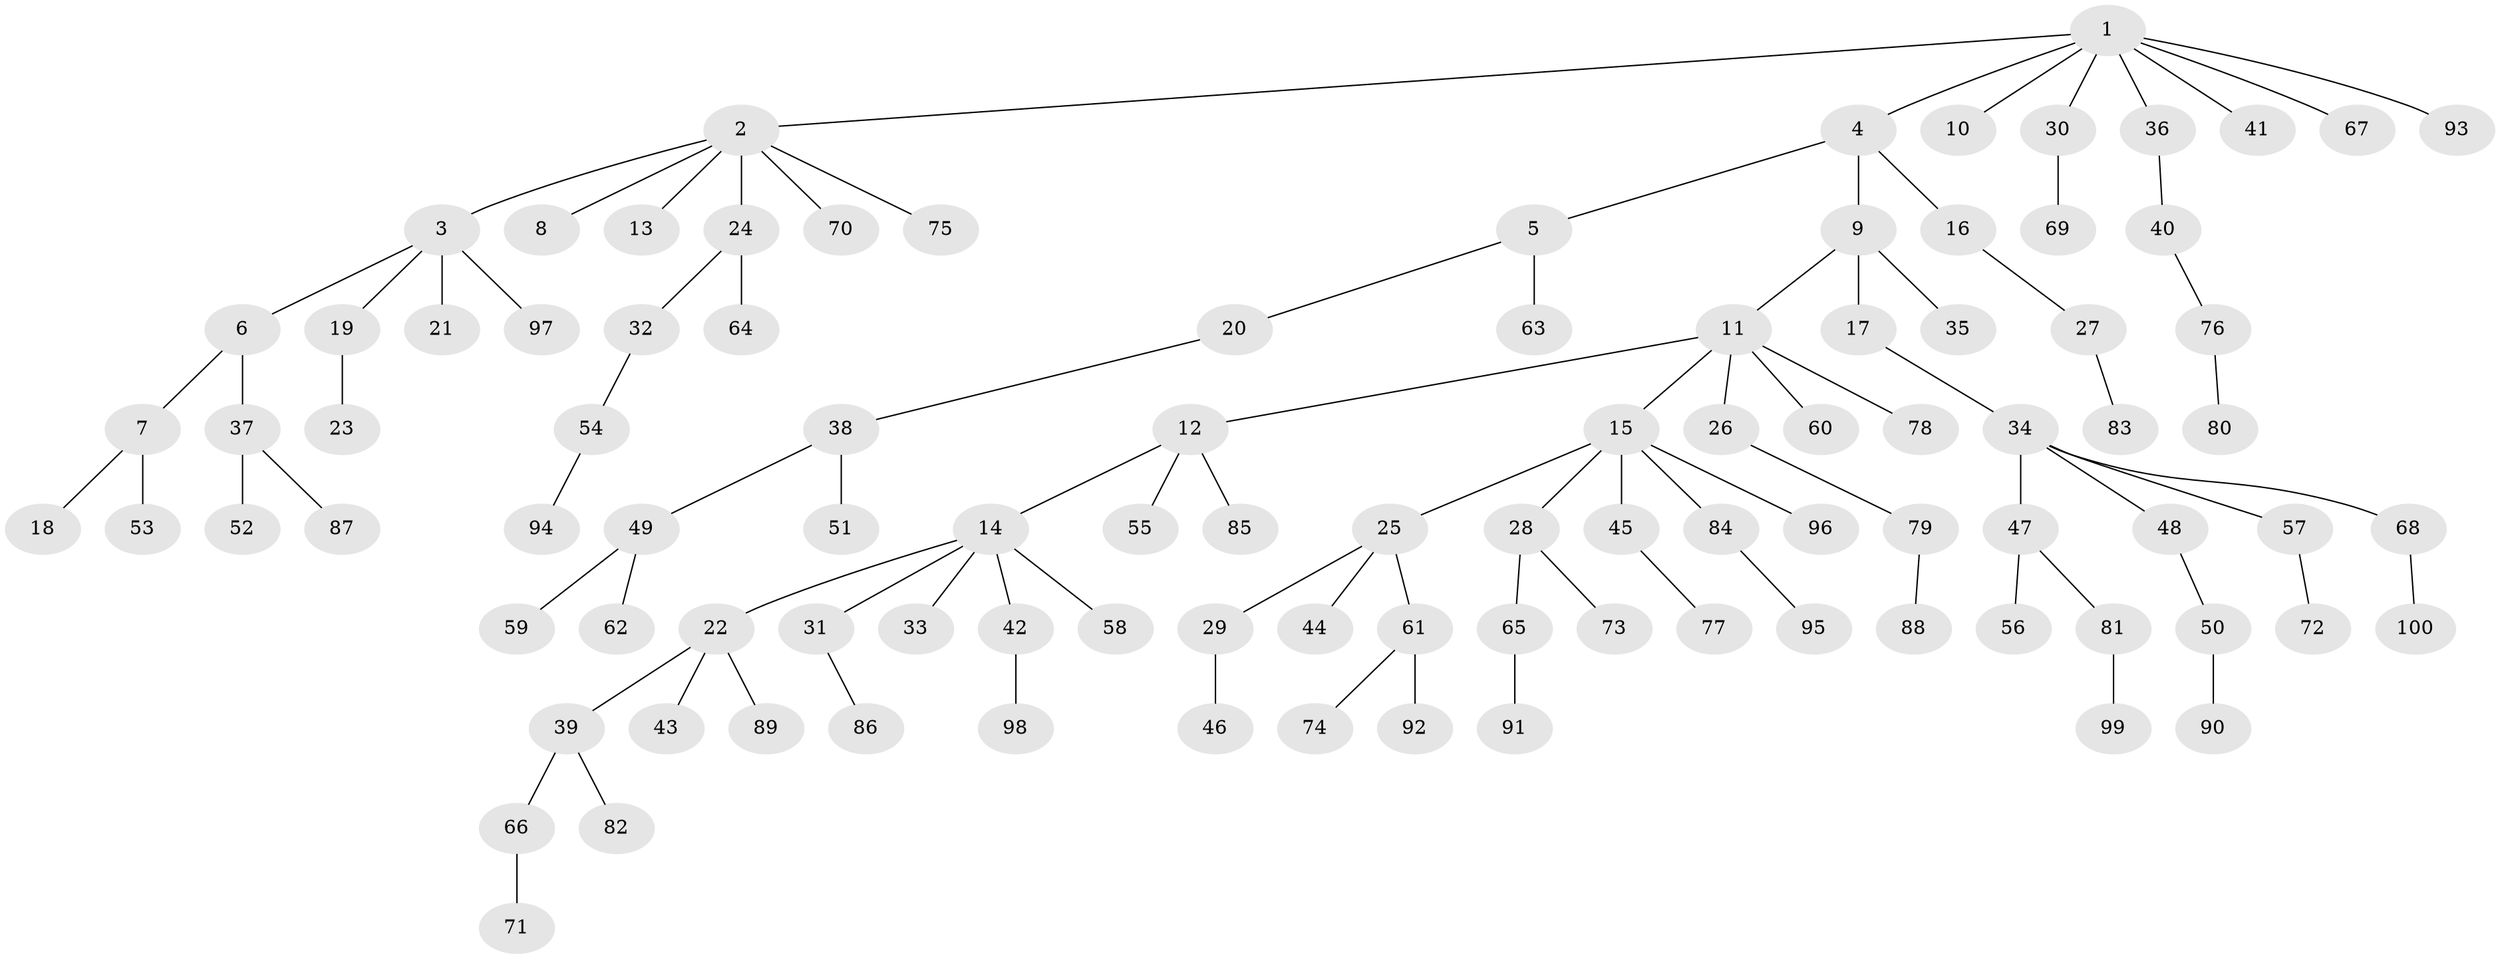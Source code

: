 // Generated by graph-tools (version 1.1) at 2025/11/02/21/25 10:11:10]
// undirected, 100 vertices, 99 edges
graph export_dot {
graph [start="1"]
  node [color=gray90,style=filled];
  1;
  2;
  3;
  4;
  5;
  6;
  7;
  8;
  9;
  10;
  11;
  12;
  13;
  14;
  15;
  16;
  17;
  18;
  19;
  20;
  21;
  22;
  23;
  24;
  25;
  26;
  27;
  28;
  29;
  30;
  31;
  32;
  33;
  34;
  35;
  36;
  37;
  38;
  39;
  40;
  41;
  42;
  43;
  44;
  45;
  46;
  47;
  48;
  49;
  50;
  51;
  52;
  53;
  54;
  55;
  56;
  57;
  58;
  59;
  60;
  61;
  62;
  63;
  64;
  65;
  66;
  67;
  68;
  69;
  70;
  71;
  72;
  73;
  74;
  75;
  76;
  77;
  78;
  79;
  80;
  81;
  82;
  83;
  84;
  85;
  86;
  87;
  88;
  89;
  90;
  91;
  92;
  93;
  94;
  95;
  96;
  97;
  98;
  99;
  100;
  1 -- 2;
  1 -- 4;
  1 -- 10;
  1 -- 30;
  1 -- 36;
  1 -- 41;
  1 -- 67;
  1 -- 93;
  2 -- 3;
  2 -- 8;
  2 -- 13;
  2 -- 24;
  2 -- 70;
  2 -- 75;
  3 -- 6;
  3 -- 19;
  3 -- 21;
  3 -- 97;
  4 -- 5;
  4 -- 9;
  4 -- 16;
  5 -- 20;
  5 -- 63;
  6 -- 7;
  6 -- 37;
  7 -- 18;
  7 -- 53;
  9 -- 11;
  9 -- 17;
  9 -- 35;
  11 -- 12;
  11 -- 15;
  11 -- 26;
  11 -- 60;
  11 -- 78;
  12 -- 14;
  12 -- 55;
  12 -- 85;
  14 -- 22;
  14 -- 31;
  14 -- 33;
  14 -- 42;
  14 -- 58;
  15 -- 25;
  15 -- 28;
  15 -- 45;
  15 -- 84;
  15 -- 96;
  16 -- 27;
  17 -- 34;
  19 -- 23;
  20 -- 38;
  22 -- 39;
  22 -- 43;
  22 -- 89;
  24 -- 32;
  24 -- 64;
  25 -- 29;
  25 -- 44;
  25 -- 61;
  26 -- 79;
  27 -- 83;
  28 -- 65;
  28 -- 73;
  29 -- 46;
  30 -- 69;
  31 -- 86;
  32 -- 54;
  34 -- 47;
  34 -- 48;
  34 -- 57;
  34 -- 68;
  36 -- 40;
  37 -- 52;
  37 -- 87;
  38 -- 49;
  38 -- 51;
  39 -- 66;
  39 -- 82;
  40 -- 76;
  42 -- 98;
  45 -- 77;
  47 -- 56;
  47 -- 81;
  48 -- 50;
  49 -- 59;
  49 -- 62;
  50 -- 90;
  54 -- 94;
  57 -- 72;
  61 -- 74;
  61 -- 92;
  65 -- 91;
  66 -- 71;
  68 -- 100;
  76 -- 80;
  79 -- 88;
  81 -- 99;
  84 -- 95;
}
